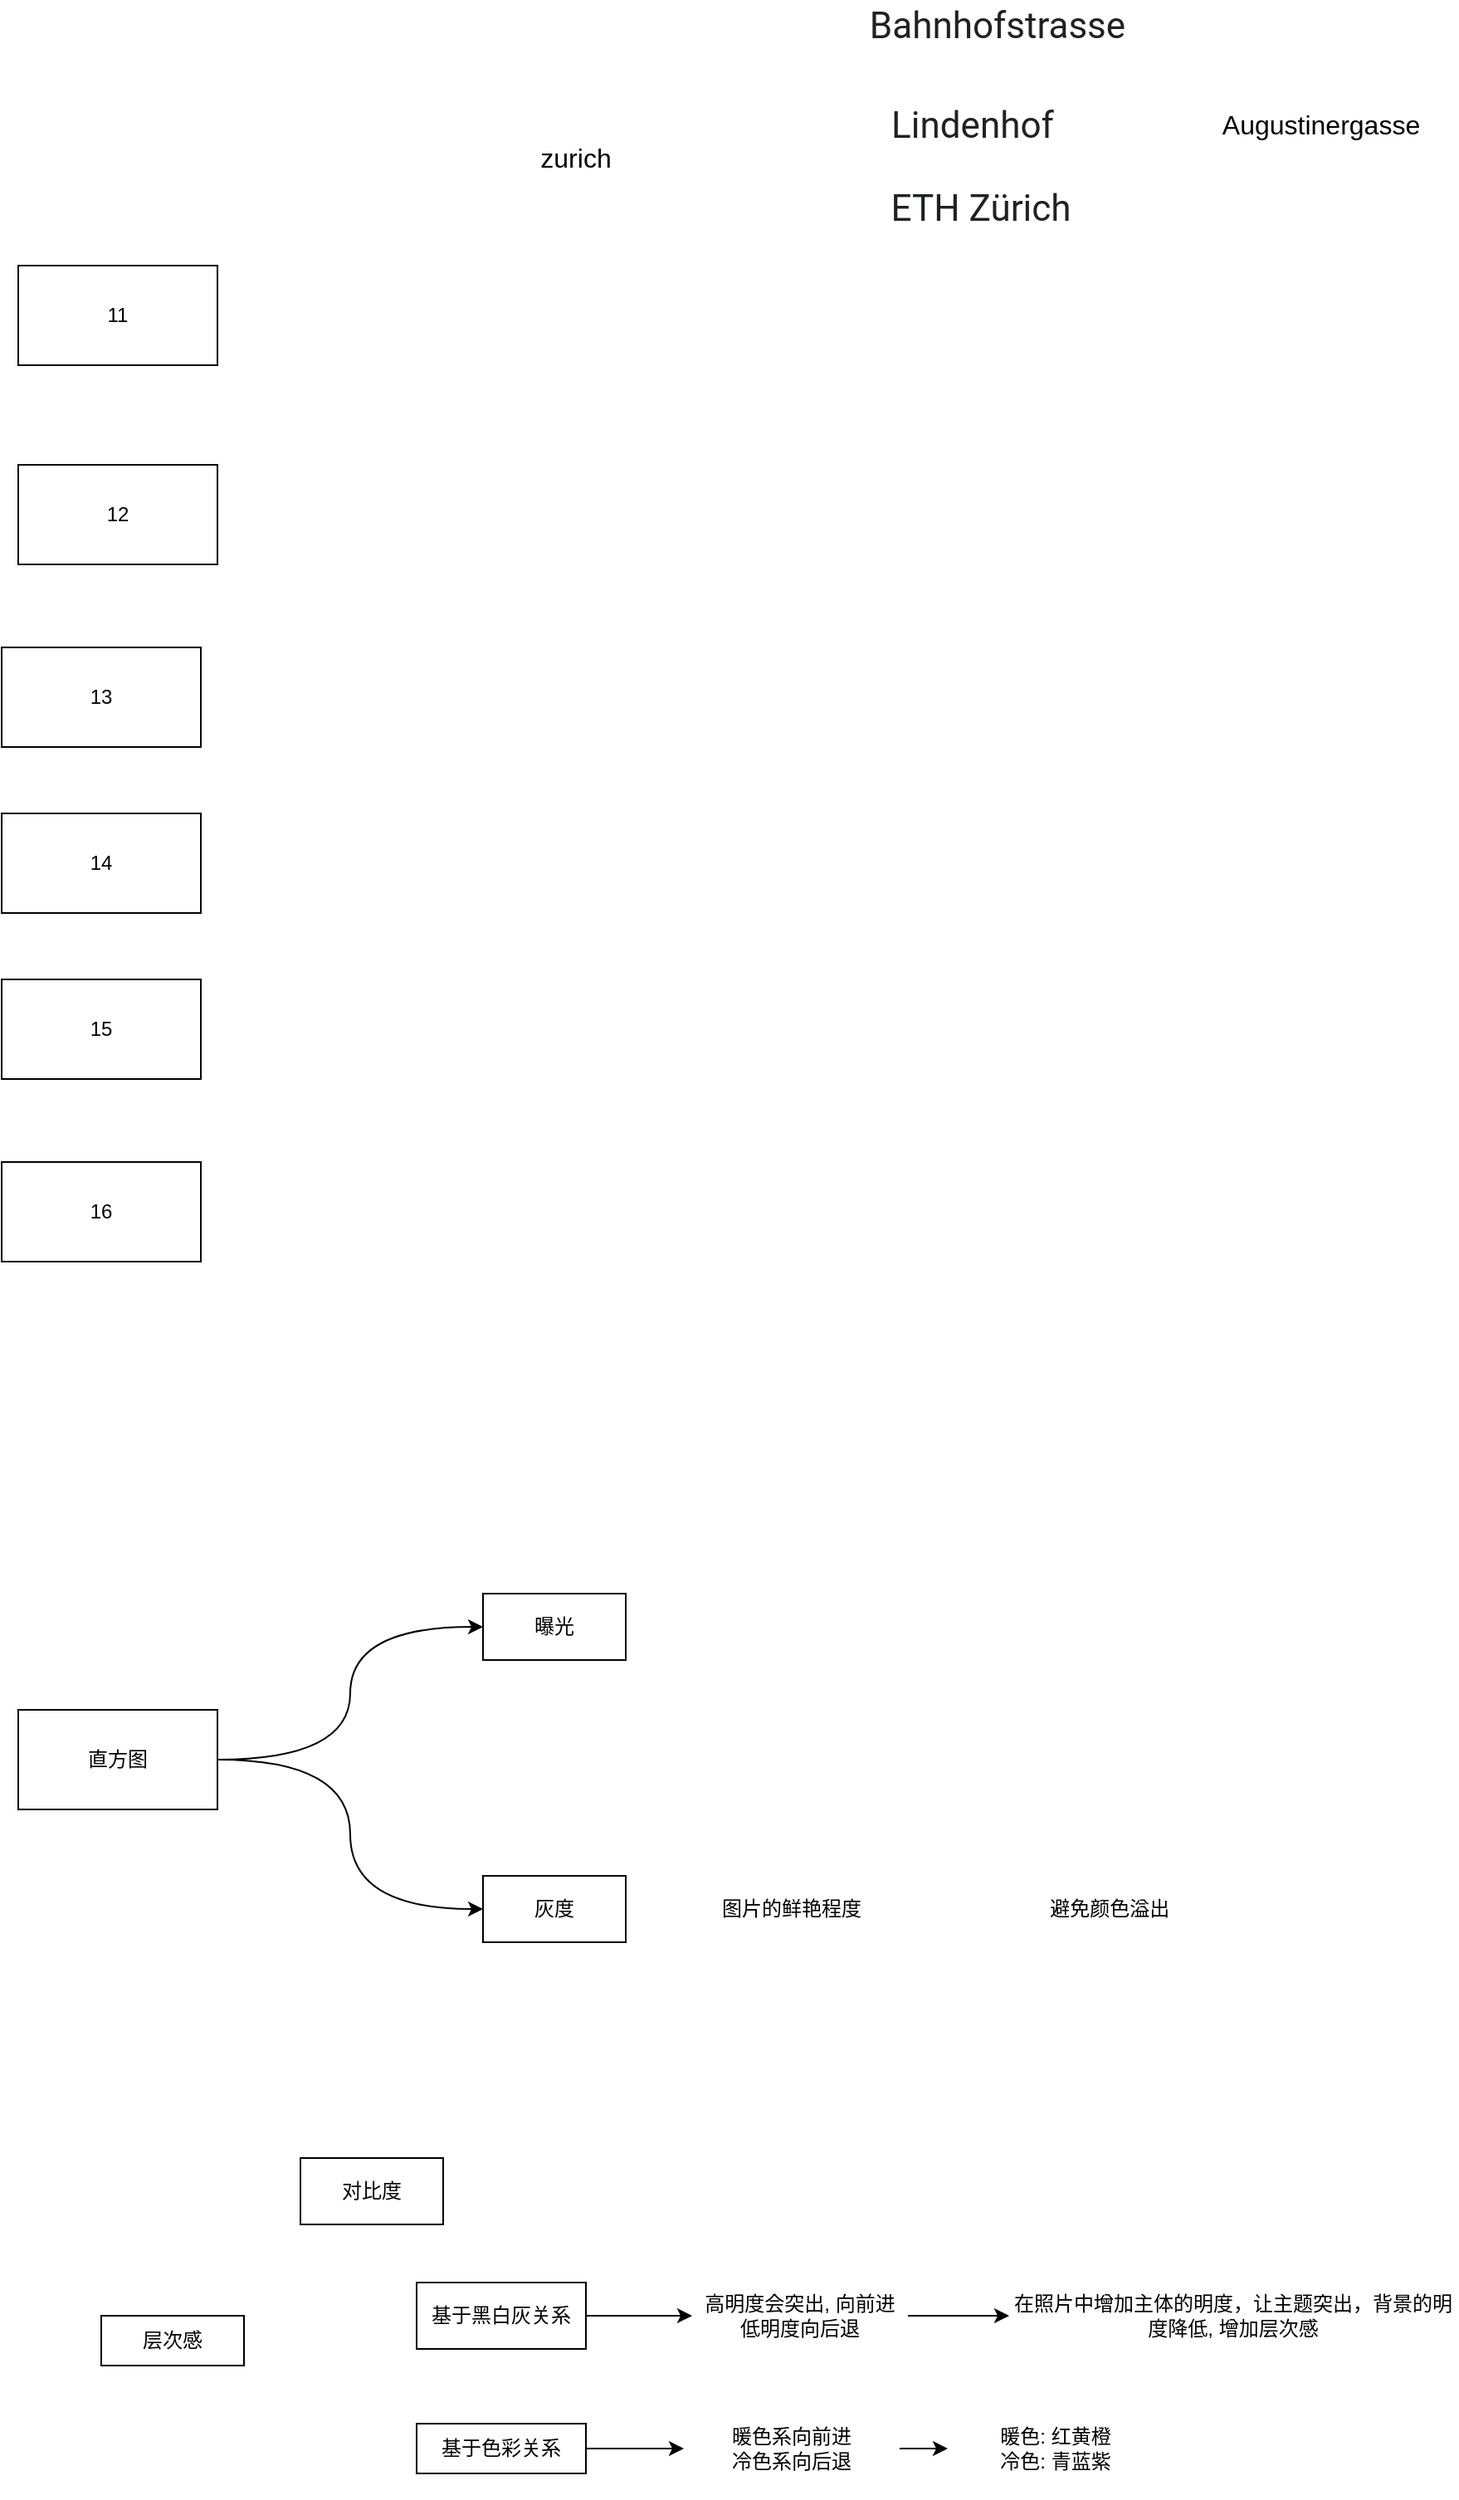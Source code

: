 <mxfile version="20.2.3" type="github">
  <diagram id="DuM10fJLJAl_LMzetCjs" name="Page-1">
    <mxGraphModel dx="1426" dy="1938" grid="1" gridSize="10" guides="1" tooltips="1" connect="1" arrows="1" fold="1" page="1" pageScale="1" pageWidth="827" pageHeight="1169" math="0" shadow="0">
      <root>
        <mxCell id="0" />
        <mxCell id="1" parent="0" />
        <mxCell id="Iw_5PqYemz_-hnAskuGm-7" style="edgeStyle=orthogonalEdgeStyle;rounded=0;orthogonalLoop=1;jettySize=auto;html=1;entryX=0;entryY=0.5;entryDx=0;entryDy=0;curved=1;" edge="1" parent="1" source="Iw_5PqYemz_-hnAskuGm-1" target="Iw_5PqYemz_-hnAskuGm-6">
          <mxGeometry relative="1" as="geometry">
            <mxPoint x="500" y="490" as="targetPoint" />
          </mxGeometry>
        </mxCell>
        <mxCell id="Iw_5PqYemz_-hnAskuGm-8" style="edgeStyle=orthogonalEdgeStyle;curved=1;rounded=0;orthogonalLoop=1;jettySize=auto;html=1;entryX=0;entryY=0.5;entryDx=0;entryDy=0;" edge="1" parent="1" source="Iw_5PqYemz_-hnAskuGm-1" target="Iw_5PqYemz_-hnAskuGm-3">
          <mxGeometry relative="1" as="geometry" />
        </mxCell>
        <mxCell id="Iw_5PqYemz_-hnAskuGm-1" value="直方图" style="rounded=0;whiteSpace=wrap;html=1;" vertex="1" parent="1">
          <mxGeometry x="230" y="540" width="120" height="60" as="geometry" />
        </mxCell>
        <mxCell id="Iw_5PqYemz_-hnAskuGm-3" value="灰度" style="rounded=0;whiteSpace=wrap;html=1;" vertex="1" parent="1">
          <mxGeometry x="510" y="640" width="86" height="40" as="geometry" />
        </mxCell>
        <mxCell id="Iw_5PqYemz_-hnAskuGm-4" value="图片的鲜艳程度" style="text;html=1;strokeColor=none;fillColor=none;align=center;verticalAlign=middle;whiteSpace=wrap;rounded=0;" vertex="1" parent="1">
          <mxGeometry x="626" y="640" width="140" height="40" as="geometry" />
        </mxCell>
        <mxCell id="Iw_5PqYemz_-hnAskuGm-5" value="&amp;nbsp;避免颜色溢出" style="text;html=1;strokeColor=none;fillColor=none;align=center;verticalAlign=middle;whiteSpace=wrap;rounded=0;" vertex="1" parent="1">
          <mxGeometry x="816" y="640" width="140" height="40" as="geometry" />
        </mxCell>
        <mxCell id="Iw_5PqYemz_-hnAskuGm-6" value="曝光" style="rounded=0;whiteSpace=wrap;html=1;" vertex="1" parent="1">
          <mxGeometry x="510" y="470" width="86" height="40" as="geometry" />
        </mxCell>
        <mxCell id="Iw_5PqYemz_-hnAskuGm-9" value="层次感" style="rounded=0;whiteSpace=wrap;html=1;" vertex="1" parent="1">
          <mxGeometry x="280" y="905" width="86" height="30" as="geometry" />
        </mxCell>
        <mxCell id="Iw_5PqYemz_-hnAskuGm-10" value="对比度" style="rounded=0;whiteSpace=wrap;html=1;" vertex="1" parent="1">
          <mxGeometry x="400" y="810" width="86" height="40" as="geometry" />
        </mxCell>
        <mxCell id="Iw_5PqYemz_-hnAskuGm-15" value="" style="edgeStyle=orthogonalEdgeStyle;curved=1;rounded=0;orthogonalLoop=1;jettySize=auto;html=1;" edge="1" parent="1" source="Iw_5PqYemz_-hnAskuGm-11" target="Iw_5PqYemz_-hnAskuGm-12">
          <mxGeometry relative="1" as="geometry" />
        </mxCell>
        <mxCell id="Iw_5PqYemz_-hnAskuGm-11" value="高明度会突出, 向前进&lt;br&gt;低明度向后退" style="text;html=1;strokeColor=none;fillColor=none;align=center;verticalAlign=middle;whiteSpace=wrap;rounded=0;" vertex="1" parent="1">
          <mxGeometry x="636" y="875" width="130" height="60" as="geometry" />
        </mxCell>
        <mxCell id="Iw_5PqYemz_-hnAskuGm-12" value="在照片中增加主体的明度，让主题突出，背景的明度降低, 增加层次感" style="text;html=1;strokeColor=none;fillColor=none;align=center;verticalAlign=middle;whiteSpace=wrap;rounded=0;" vertex="1" parent="1">
          <mxGeometry x="827" y="880" width="270" height="50" as="geometry" />
        </mxCell>
        <mxCell id="Iw_5PqYemz_-hnAskuGm-14" value="" style="edgeStyle=orthogonalEdgeStyle;curved=1;rounded=0;orthogonalLoop=1;jettySize=auto;html=1;" edge="1" parent="1" source="Iw_5PqYemz_-hnAskuGm-13" target="Iw_5PqYemz_-hnAskuGm-11">
          <mxGeometry relative="1" as="geometry" />
        </mxCell>
        <mxCell id="Iw_5PqYemz_-hnAskuGm-13" value="基于黑白灰关系" style="rounded=0;whiteSpace=wrap;html=1;" vertex="1" parent="1">
          <mxGeometry x="470" y="885" width="102" height="40" as="geometry" />
        </mxCell>
        <mxCell id="Iw_5PqYemz_-hnAskuGm-18" value="" style="edgeStyle=orthogonalEdgeStyle;curved=1;rounded=0;orthogonalLoop=1;jettySize=auto;html=1;" edge="1" parent="1" source="Iw_5PqYemz_-hnAskuGm-16" target="Iw_5PqYemz_-hnAskuGm-17">
          <mxGeometry relative="1" as="geometry" />
        </mxCell>
        <mxCell id="Iw_5PqYemz_-hnAskuGm-16" value="基于色彩关系" style="rounded=0;whiteSpace=wrap;html=1;" vertex="1" parent="1">
          <mxGeometry x="470" y="970" width="102" height="30" as="geometry" />
        </mxCell>
        <mxCell id="Iw_5PqYemz_-hnAskuGm-20" value="" style="edgeStyle=orthogonalEdgeStyle;curved=1;rounded=0;orthogonalLoop=1;jettySize=auto;html=1;" edge="1" parent="1" source="Iw_5PqYemz_-hnAskuGm-17" target="Iw_5PqYemz_-hnAskuGm-19">
          <mxGeometry relative="1" as="geometry" />
        </mxCell>
        <mxCell id="Iw_5PqYemz_-hnAskuGm-17" value="暖色系向前进&lt;br&gt;冷色系向后退" style="text;html=1;strokeColor=none;fillColor=none;align=center;verticalAlign=middle;whiteSpace=wrap;rounded=0;" vertex="1" parent="1">
          <mxGeometry x="631" y="955" width="130" height="60" as="geometry" />
        </mxCell>
        <mxCell id="Iw_5PqYemz_-hnAskuGm-19" value="暖色: 红黄橙&lt;br&gt;冷色: 青蓝紫" style="text;html=1;strokeColor=none;fillColor=none;align=center;verticalAlign=middle;whiteSpace=wrap;rounded=0;" vertex="1" parent="1">
          <mxGeometry x="790" y="955" width="130" height="60" as="geometry" />
        </mxCell>
        <mxCell id="Iw_5PqYemz_-hnAskuGm-21" value="11" style="rounded=0;whiteSpace=wrap;html=1;" vertex="1" parent="1">
          <mxGeometry x="230" y="-330" width="120" height="60" as="geometry" />
        </mxCell>
        <mxCell id="Iw_5PqYemz_-hnAskuGm-23" value="12" style="rounded=0;whiteSpace=wrap;html=1;" vertex="1" parent="1">
          <mxGeometry x="230" y="-210" width="120" height="60" as="geometry" />
        </mxCell>
        <mxCell id="Iw_5PqYemz_-hnAskuGm-24" value="13" style="rounded=0;whiteSpace=wrap;html=1;" vertex="1" parent="1">
          <mxGeometry x="220" y="-100" width="120" height="60" as="geometry" />
        </mxCell>
        <mxCell id="Iw_5PqYemz_-hnAskuGm-25" value="14" style="rounded=0;whiteSpace=wrap;html=1;" vertex="1" parent="1">
          <mxGeometry x="220" width="120" height="60" as="geometry" />
        </mxCell>
        <mxCell id="Iw_5PqYemz_-hnAskuGm-26" value="15" style="rounded=0;whiteSpace=wrap;html=1;" vertex="1" parent="1">
          <mxGeometry x="220" y="100" width="120" height="60" as="geometry" />
        </mxCell>
        <mxCell id="Iw_5PqYemz_-hnAskuGm-27" value="16" style="rounded=0;whiteSpace=wrap;html=1;" vertex="1" parent="1">
          <mxGeometry x="220" y="210" width="120" height="60" as="geometry" />
        </mxCell>
        <mxCell id="Iw_5PqYemz_-hnAskuGm-28" value="zurich" style="text;html=1;strokeColor=none;fillColor=none;align=center;verticalAlign=middle;whiteSpace=wrap;rounded=0;fontSize=16;" vertex="1" parent="1">
          <mxGeometry x="536" y="-410" width="60" height="30" as="geometry" />
        </mxCell>
        <mxCell id="Iw_5PqYemz_-hnAskuGm-29" value="&lt;meta charset=&quot;utf-8&quot;&gt;&lt;h1 style=&quot;background: rgb(255, 255, 255); border: 0px; border-radius: 0px; font-style: normal; font-variant-ligatures: normal; font-variant-caps: normal; font-variant-numeric: inherit; font-variant-east-asian: inherit; font-weight: 400; font-stretch: inherit; font-size: 1.375rem; line-height: 1.75rem; font-family: &amp;quot;Google Sans&amp;quot;, Roboto, Arial, sans-serif; list-style: none; margin: 0px; outline: 0px; overflow: visible; padding: 0px; vertical-align: baseline; letter-spacing: normal; color: rgb(32, 33, 36); orphans: 2; text-align: left; text-indent: 0px; text-transform: none; widows: 2; word-spacing: 0px; -webkit-text-stroke-width: 0px; text-decoration-thickness: initial; text-decoration-style: initial; text-decoration-color: initial;&quot; class=&quot;DUwDvf fontHeadlineLarge&quot;&gt;&lt;span&gt;Bahnhofstrasse&lt;/span&gt;&lt;/h1&gt;" style="text;html=1;strokeColor=none;fillColor=none;align=center;verticalAlign=middle;whiteSpace=wrap;rounded=0;" vertex="1" parent="1">
          <mxGeometry x="680" y="-490" width="280" height="30" as="geometry" />
        </mxCell>
        <mxCell id="Iw_5PqYemz_-hnAskuGm-30" value="&lt;meta charset=&quot;utf-8&quot;&gt;&lt;h1 style=&quot;background: rgb(255, 255, 255); border: 0px; border-radius: 0px; font-style: normal; font-variant-ligatures: normal; font-variant-caps: normal; font-variant-numeric: inherit; font-variant-east-asian: inherit; font-weight: 400; font-stretch: inherit; font-size: 1.375rem; line-height: 1.75rem; font-family: &amp;quot;Google Sans&amp;quot;, Roboto, Arial, sans-serif; list-style: none; margin: 0px; outline: 0px; overflow: visible; padding: 0px; vertical-align: baseline; letter-spacing: normal; color: rgb(32, 33, 36); orphans: 2; text-align: left; text-indent: 0px; text-transform: none; widows: 2; word-spacing: 0px; -webkit-text-stroke-width: 0px; text-decoration-thickness: initial; text-decoration-style: initial; text-decoration-color: initial;&quot; class=&quot;DUwDvf fontHeadlineLarge&quot;&gt;&lt;span&gt;Lindenhof&lt;/span&gt;&lt;/h1&gt;" style="text;html=1;strokeColor=none;fillColor=none;align=center;verticalAlign=middle;whiteSpace=wrap;rounded=0;fontSize=16;" vertex="1" parent="1">
          <mxGeometry x="730" y="-430" width="150" height="30" as="geometry" />
        </mxCell>
        <mxCell id="Iw_5PqYemz_-hnAskuGm-31" value="&lt;meta charset=&quot;utf-8&quot;&gt;&lt;h1 style=&quot;background: rgb(255, 255, 255); border: 0px; border-radius: 0px; font-style: normal; font-variant-ligatures: normal; font-variant-caps: normal; font-variant-numeric: inherit; font-variant-east-asian: inherit; font-weight: 400; font-stretch: inherit; font-size: 1.375rem; line-height: 1.75rem; font-family: &amp;quot;Google Sans&amp;quot;, Roboto, Arial, sans-serif; list-style: none; margin: 0px; outline: 0px; overflow: visible; padding: 0px; vertical-align: baseline; letter-spacing: normal; color: rgb(32, 33, 36); orphans: 2; text-align: left; text-indent: 0px; text-transform: none; widows: 2; word-spacing: 0px; -webkit-text-stroke-width: 0px; text-decoration-thickness: initial; text-decoration-style: initial; text-decoration-color: initial;&quot; class=&quot;DUwDvf fontHeadlineLarge&quot;&gt;&lt;span&gt;ETH Zürich&lt;/span&gt;&lt;/h1&gt;" style="text;html=1;strokeColor=none;fillColor=none;align=center;verticalAlign=middle;whiteSpace=wrap;rounded=0;fontSize=16;" vertex="1" parent="1">
          <mxGeometry x="730" y="-380" width="160" height="30" as="geometry" />
        </mxCell>
        <mxCell id="Iw_5PqYemz_-hnAskuGm-32" value="Augustinergasse" style="text;html=1;strokeColor=none;fillColor=none;align=center;verticalAlign=middle;whiteSpace=wrap;rounded=0;fontSize=16;" vertex="1" parent="1">
          <mxGeometry x="940" y="-430" width="150" height="30" as="geometry" />
        </mxCell>
      </root>
    </mxGraphModel>
  </diagram>
</mxfile>
